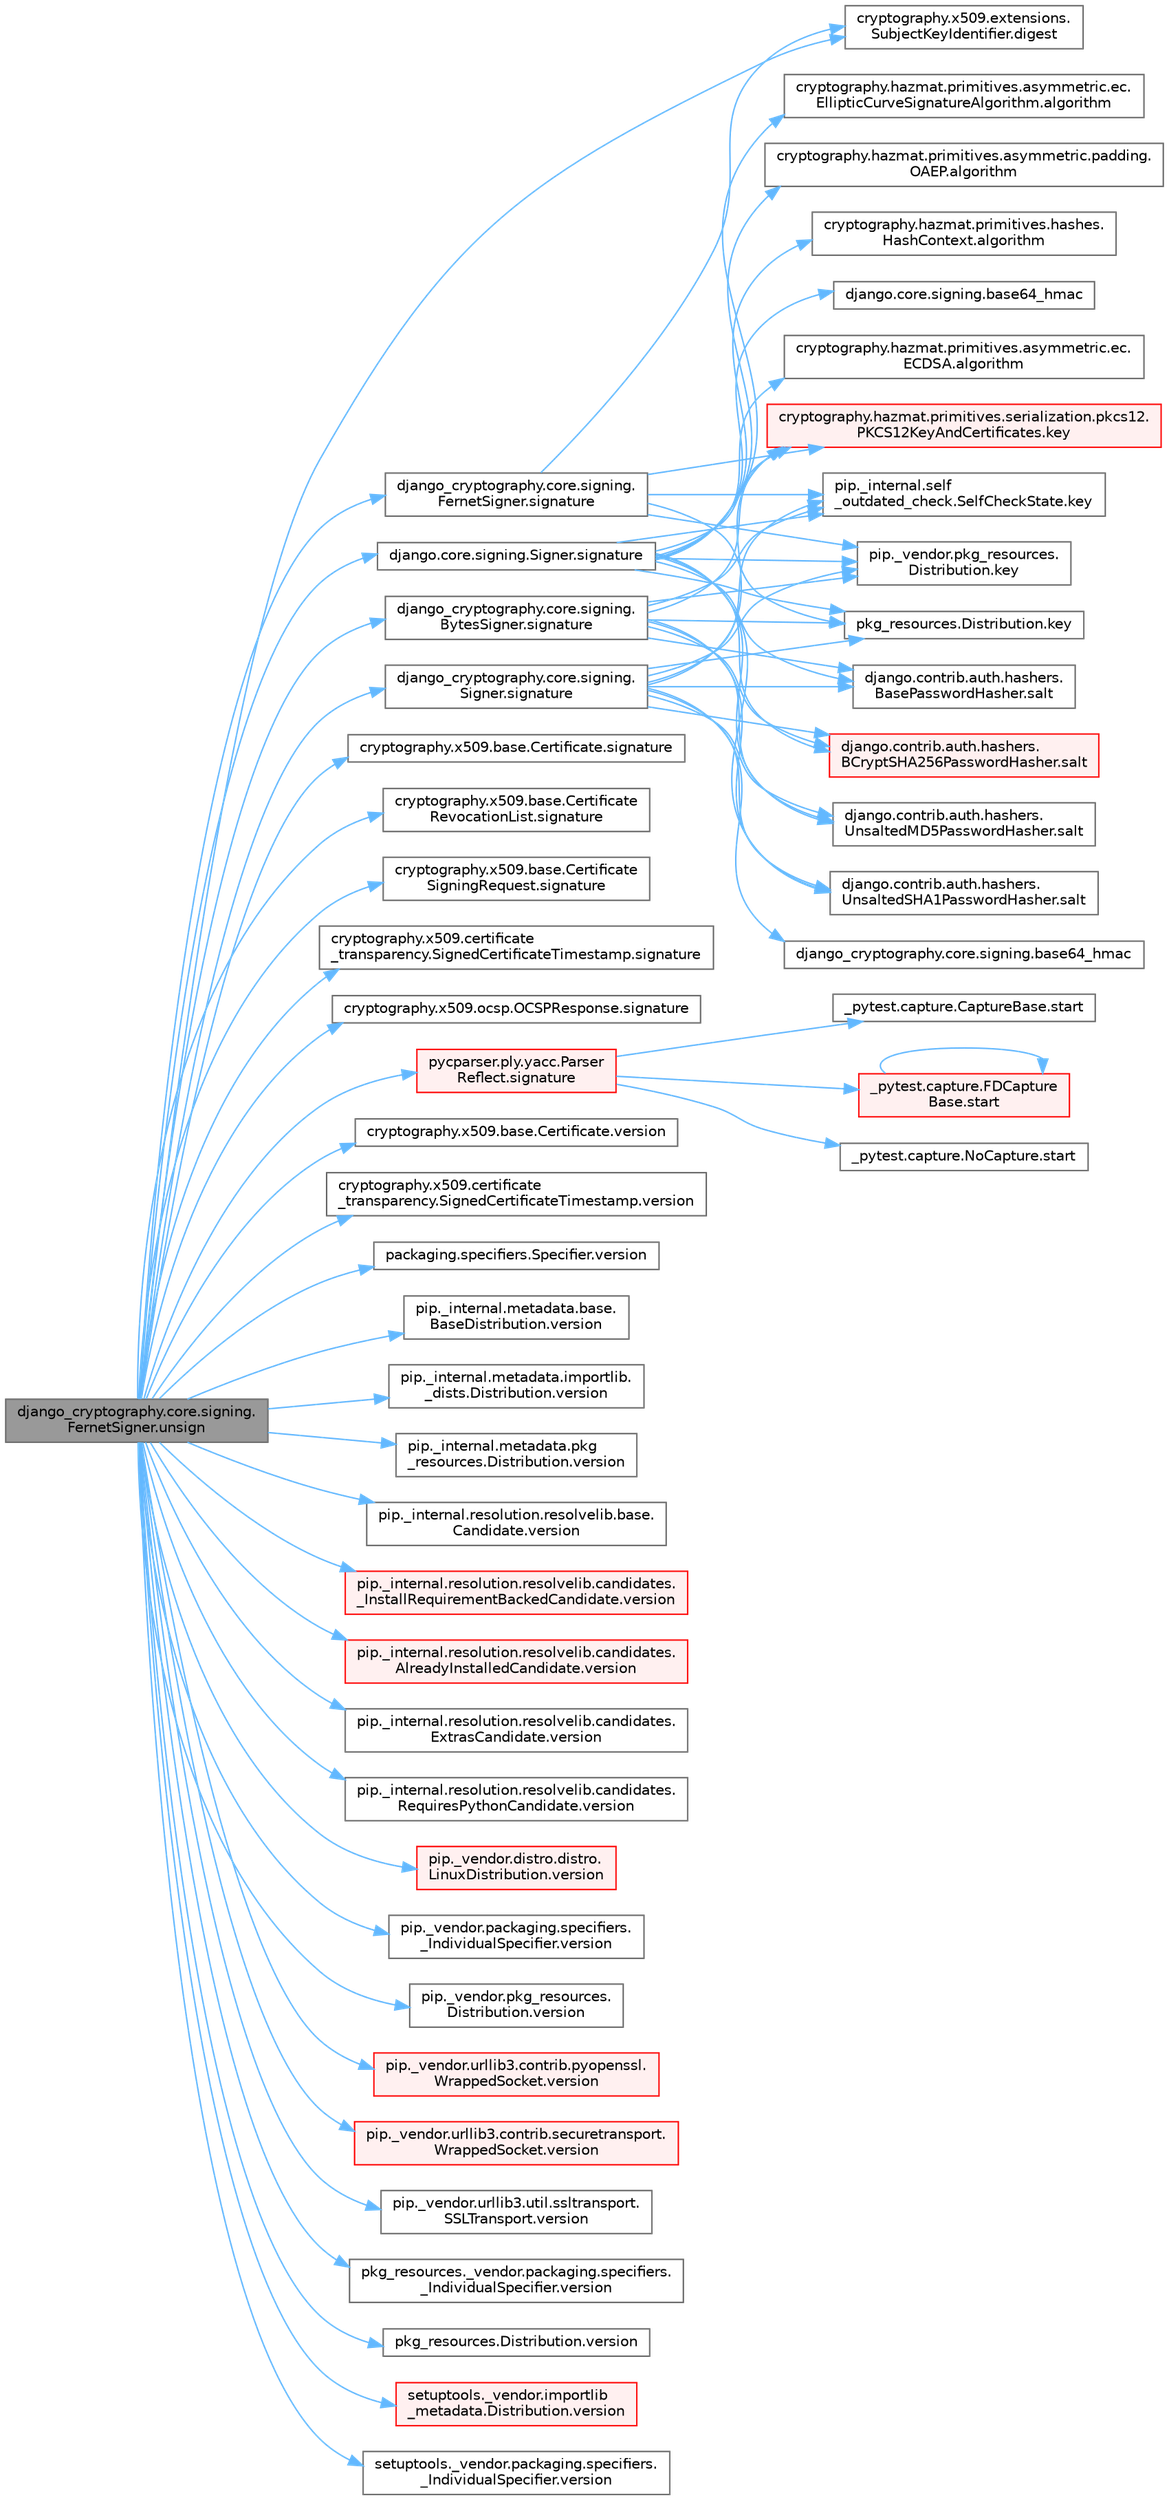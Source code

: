 digraph "django_cryptography.core.signing.FernetSigner.unsign"
{
 // LATEX_PDF_SIZE
  bgcolor="transparent";
  edge [fontname=Helvetica,fontsize=10,labelfontname=Helvetica,labelfontsize=10];
  node [fontname=Helvetica,fontsize=10,shape=box,height=0.2,width=0.4];
  rankdir="LR";
  Node1 [id="Node000001",label="django_cryptography.core.signing.\lFernetSigner.unsign",height=0.2,width=0.4,color="gray40", fillcolor="grey60", style="filled", fontcolor="black",tooltip=" "];
  Node1 -> Node2 [id="edge1_Node000001_Node000002",color="steelblue1",style="solid",tooltip=" "];
  Node2 [id="Node000002",label="cryptography.x509.extensions.\lSubjectKeyIdentifier.digest",height=0.2,width=0.4,color="grey40", fillcolor="white", style="filled",URL="$classcryptography_1_1x509_1_1extensions_1_1_subject_key_identifier.html#a7bc3b4e8d5360d83165d8c309c57f98d",tooltip=" "];
  Node1 -> Node3 [id="edge2_Node000001_Node000003",color="steelblue1",style="solid",tooltip=" "];
  Node3 [id="Node000003",label="cryptography.x509.base.Certificate.signature",height=0.2,width=0.4,color="grey40", fillcolor="white", style="filled",URL="$classcryptography_1_1x509_1_1base_1_1_certificate.html#abe382db1f1477ad37a320347462ba3cd",tooltip=" "];
  Node1 -> Node4 [id="edge3_Node000001_Node000004",color="steelblue1",style="solid",tooltip=" "];
  Node4 [id="Node000004",label="cryptography.x509.base.Certificate\lRevocationList.signature",height=0.2,width=0.4,color="grey40", fillcolor="white", style="filled",URL="$classcryptography_1_1x509_1_1base_1_1_certificate_revocation_list.html#ad0c23769cb190f5a11a1b229d62cb410",tooltip=" "];
  Node1 -> Node5 [id="edge4_Node000001_Node000005",color="steelblue1",style="solid",tooltip=" "];
  Node5 [id="Node000005",label="cryptography.x509.base.Certificate\lSigningRequest.signature",height=0.2,width=0.4,color="grey40", fillcolor="white", style="filled",URL="$classcryptography_1_1x509_1_1base_1_1_certificate_signing_request.html#a2029eee4c35ef65bded299f8b515a4e0",tooltip=" "];
  Node1 -> Node6 [id="edge5_Node000001_Node000006",color="steelblue1",style="solid",tooltip=" "];
  Node6 [id="Node000006",label="cryptography.x509.certificate\l_transparency.SignedCertificateTimestamp.signature",height=0.2,width=0.4,color="grey40", fillcolor="white", style="filled",URL="$classcryptography_1_1x509_1_1certificate__transparency_1_1_signed_certificate_timestamp.html#aa3a086336b0cdba91732d8531fae4a10",tooltip=" "];
  Node1 -> Node7 [id="edge6_Node000001_Node000007",color="steelblue1",style="solid",tooltip=" "];
  Node7 [id="Node000007",label="cryptography.x509.ocsp.OCSPResponse.signature",height=0.2,width=0.4,color="grey40", fillcolor="white", style="filled",URL="$classcryptography_1_1x509_1_1ocsp_1_1_o_c_s_p_response.html#abb37db8ca0b02091036d2dad9476fa5a",tooltip=" "];
  Node1 -> Node8 [id="edge7_Node000001_Node000008",color="steelblue1",style="solid",tooltip=" "];
  Node8 [id="Node000008",label="django.core.signing.Signer.signature",height=0.2,width=0.4,color="grey40", fillcolor="white", style="filled",URL="$classdjango_1_1core_1_1signing_1_1_signer.html#a7f07d25e055e1c12121ac821012efb46",tooltip=" "];
  Node8 -> Node9 [id="edge8_Node000008_Node000009",color="steelblue1",style="solid",tooltip=" "];
  Node9 [id="Node000009",label="cryptography.hazmat.primitives.asymmetric.ec.\lECDSA.algorithm",height=0.2,width=0.4,color="grey40", fillcolor="white", style="filled",URL="$classcryptography_1_1hazmat_1_1primitives_1_1asymmetric_1_1ec_1_1_e_c_d_s_a.html#af8b2ad5654a22d6881ca280f065703ab",tooltip=" "];
  Node8 -> Node10 [id="edge9_Node000008_Node000010",color="steelblue1",style="solid",tooltip=" "];
  Node10 [id="Node000010",label="cryptography.hazmat.primitives.asymmetric.ec.\lEllipticCurveSignatureAlgorithm.algorithm",height=0.2,width=0.4,color="grey40", fillcolor="white", style="filled",URL="$classcryptography_1_1hazmat_1_1primitives_1_1asymmetric_1_1ec_1_1_elliptic_curve_signature_algorithm.html#ac96045f23c0e56192e7e9e071d3ed60a",tooltip=" "];
  Node8 -> Node11 [id="edge10_Node000008_Node000011",color="steelblue1",style="solid",tooltip=" "];
  Node11 [id="Node000011",label="cryptography.hazmat.primitives.asymmetric.padding.\lOAEP.algorithm",height=0.2,width=0.4,color="grey40", fillcolor="white", style="filled",URL="$classcryptography_1_1hazmat_1_1primitives_1_1asymmetric_1_1padding_1_1_o_a_e_p.html#ad6f452615df34bef1b5a039c8fb5e11e",tooltip=" "];
  Node8 -> Node12 [id="edge11_Node000008_Node000012",color="steelblue1",style="solid",tooltip=" "];
  Node12 [id="Node000012",label="cryptography.hazmat.primitives.hashes.\lHashContext.algorithm",height=0.2,width=0.4,color="grey40", fillcolor="white", style="filled",URL="$classcryptography_1_1hazmat_1_1primitives_1_1hashes_1_1_hash_context.html#af82b9ea0836393b48314ae5c78191c66",tooltip=" "];
  Node8 -> Node13 [id="edge12_Node000008_Node000013",color="steelblue1",style="solid",tooltip=" "];
  Node13 [id="Node000013",label="django.core.signing.base64_hmac",height=0.2,width=0.4,color="grey40", fillcolor="white", style="filled",URL="$namespacedjango_1_1core_1_1signing.html#ae2baef9a89fd334f29f78213187c2da7",tooltip=" "];
  Node8 -> Node14 [id="edge13_Node000008_Node000014",color="steelblue1",style="solid",tooltip=" "];
  Node14 [id="Node000014",label="cryptography.hazmat.primitives.serialization.pkcs12.\lPKCS12KeyAndCertificates.key",height=0.2,width=0.4,color="red", fillcolor="#FFF0F0", style="filled",URL="$classcryptography_1_1hazmat_1_1primitives_1_1serialization_1_1pkcs12_1_1_p_k_c_s12_key_and_certificates.html#a68c96f0159db00a916d17639b9971216",tooltip=" "];
  Node8 -> Node16 [id="edge14_Node000008_Node000016",color="steelblue1",style="solid",tooltip=" "];
  Node16 [id="Node000016",label="pip._internal.self\l_outdated_check.SelfCheckState.key",height=0.2,width=0.4,color="grey40", fillcolor="white", style="filled",URL="$classpip_1_1__internal_1_1self__outdated__check_1_1_self_check_state.html#aa0b308aa8fb5e715fe0f904b41d19e5b",tooltip=" "];
  Node8 -> Node17 [id="edge15_Node000008_Node000017",color="steelblue1",style="solid",tooltip=" "];
  Node17 [id="Node000017",label="pip._vendor.pkg_resources.\lDistribution.key",height=0.2,width=0.4,color="grey40", fillcolor="white", style="filled",URL="$classpip_1_1__vendor_1_1pkg__resources_1_1_distribution.html#a9e24924b9eaf20e2250120469bea67ee",tooltip=" "];
  Node8 -> Node18 [id="edge16_Node000008_Node000018",color="steelblue1",style="solid",tooltip=" "];
  Node18 [id="Node000018",label="pkg_resources.Distribution.key",height=0.2,width=0.4,color="grey40", fillcolor="white", style="filled",URL="$classpkg__resources_1_1_distribution.html#a221743d4b30a8c53cd7fe9feeb12366a",tooltip=" "];
  Node8 -> Node19 [id="edge17_Node000008_Node000019",color="steelblue1",style="solid",tooltip=" "];
  Node19 [id="Node000019",label="django.contrib.auth.hashers.\lBasePasswordHasher.salt",height=0.2,width=0.4,color="grey40", fillcolor="white", style="filled",URL="$classdjango_1_1contrib_1_1auth_1_1hashers_1_1_base_password_hasher.html#a384b33ba4e26a793993f9f7b4e12c09c",tooltip=" "];
  Node8 -> Node20 [id="edge18_Node000008_Node000020",color="steelblue1",style="solid",tooltip=" "];
  Node20 [id="Node000020",label="django.contrib.auth.hashers.\lBCryptSHA256PasswordHasher.salt",height=0.2,width=0.4,color="red", fillcolor="#FFF0F0", style="filled",URL="$classdjango_1_1contrib_1_1auth_1_1hashers_1_1_b_crypt_s_h_a256_password_hasher.html#a8bf9448c637933b786cf0fd4dfa3b346",tooltip=" "];
  Node8 -> Node4535 [id="edge19_Node000008_Node004535",color="steelblue1",style="solid",tooltip=" "];
  Node4535 [id="Node004535",label="django.contrib.auth.hashers.\lUnsaltedMD5PasswordHasher.salt",height=0.2,width=0.4,color="grey40", fillcolor="white", style="filled",URL="$classdjango_1_1contrib_1_1auth_1_1hashers_1_1_unsalted_m_d5_password_hasher.html#a55ec2ff3aa556a85961548c66bc9650a",tooltip=" "];
  Node8 -> Node4536 [id="edge20_Node000008_Node004536",color="steelblue1",style="solid",tooltip=" "];
  Node4536 [id="Node004536",label="django.contrib.auth.hashers.\lUnsaltedSHA1PasswordHasher.salt",height=0.2,width=0.4,color="grey40", fillcolor="white", style="filled",URL="$classdjango_1_1contrib_1_1auth_1_1hashers_1_1_unsalted_s_h_a1_password_hasher.html#a3963b9e4bd48e30c9d7dca880da4e1fc",tooltip=" "];
  Node1 -> Node4537 [id="edge21_Node000001_Node004537",color="steelblue1",style="solid",tooltip=" "];
  Node4537 [id="Node004537",label="django_cryptography.core.signing.\lBytesSigner.signature",height=0.2,width=0.4,color="grey40", fillcolor="white", style="filled",URL="$classdjango__cryptography_1_1core_1_1signing_1_1_bytes_signer.html#a90cc9a96f9ef73301790d9762e653f19",tooltip=" "];
  Node4537 -> Node14 [id="edge22_Node004537_Node000014",color="steelblue1",style="solid",tooltip=" "];
  Node4537 -> Node16 [id="edge23_Node004537_Node000016",color="steelblue1",style="solid",tooltip=" "];
  Node4537 -> Node17 [id="edge24_Node004537_Node000017",color="steelblue1",style="solid",tooltip=" "];
  Node4537 -> Node18 [id="edge25_Node004537_Node000018",color="steelblue1",style="solid",tooltip=" "];
  Node4537 -> Node19 [id="edge26_Node004537_Node000019",color="steelblue1",style="solid",tooltip=" "];
  Node4537 -> Node20 [id="edge27_Node004537_Node000020",color="steelblue1",style="solid",tooltip=" "];
  Node4537 -> Node4535 [id="edge28_Node004537_Node004535",color="steelblue1",style="solid",tooltip=" "];
  Node4537 -> Node4536 [id="edge29_Node004537_Node004536",color="steelblue1",style="solid",tooltip=" "];
  Node1 -> Node4538 [id="edge30_Node000001_Node004538",color="steelblue1",style="solid",tooltip=" "];
  Node4538 [id="Node004538",label="django_cryptography.core.signing.\lFernetSigner.signature",height=0.2,width=0.4,color="grey40", fillcolor="white", style="filled",URL="$classdjango__cryptography_1_1core_1_1signing_1_1_fernet_signer.html#a0912526a3736344cb70cb986f6ed9ae7",tooltip=" "];
  Node4538 -> Node2 [id="edge31_Node004538_Node000002",color="steelblue1",style="solid",tooltip=" "];
  Node4538 -> Node14 [id="edge32_Node004538_Node000014",color="steelblue1",style="solid",tooltip=" "];
  Node4538 -> Node16 [id="edge33_Node004538_Node000016",color="steelblue1",style="solid",tooltip=" "];
  Node4538 -> Node17 [id="edge34_Node004538_Node000017",color="steelblue1",style="solid",tooltip=" "];
  Node4538 -> Node18 [id="edge35_Node004538_Node000018",color="steelblue1",style="solid",tooltip=" "];
  Node1 -> Node4539 [id="edge36_Node000001_Node004539",color="steelblue1",style="solid",tooltip=" "];
  Node4539 [id="Node004539",label="django_cryptography.core.signing.\lSigner.signature",height=0.2,width=0.4,color="grey40", fillcolor="white", style="filled",URL="$classdjango__cryptography_1_1core_1_1signing_1_1_signer.html#ad71de574e6dffcf1fab21a8ecac7c516",tooltip=" "];
  Node4539 -> Node4540 [id="edge37_Node004539_Node004540",color="steelblue1",style="solid",tooltip=" "];
  Node4540 [id="Node004540",label="django_cryptography.core.signing.base64_hmac",height=0.2,width=0.4,color="grey40", fillcolor="white", style="filled",URL="$namespacedjango__cryptography_1_1core_1_1signing.html#ae98a96093c40965aaba90c1fe121efb2",tooltip=" "];
  Node4539 -> Node14 [id="edge38_Node004539_Node000014",color="steelblue1",style="solid",tooltip=" "];
  Node4539 -> Node16 [id="edge39_Node004539_Node000016",color="steelblue1",style="solid",tooltip=" "];
  Node4539 -> Node17 [id="edge40_Node004539_Node000017",color="steelblue1",style="solid",tooltip=" "];
  Node4539 -> Node18 [id="edge41_Node004539_Node000018",color="steelblue1",style="solid",tooltip=" "];
  Node4539 -> Node19 [id="edge42_Node004539_Node000019",color="steelblue1",style="solid",tooltip=" "];
  Node4539 -> Node20 [id="edge43_Node004539_Node000020",color="steelblue1",style="solid",tooltip=" "];
  Node4539 -> Node4535 [id="edge44_Node004539_Node004535",color="steelblue1",style="solid",tooltip=" "];
  Node4539 -> Node4536 [id="edge45_Node004539_Node004536",color="steelblue1",style="solid",tooltip=" "];
  Node1 -> Node4541 [id="edge46_Node000001_Node004541",color="steelblue1",style="solid",tooltip=" "];
  Node4541 [id="Node004541",label="pycparser.ply.yacc.Parser\lReflect.signature",height=0.2,width=0.4,color="red", fillcolor="#FFF0F0", style="filled",URL="$classpycparser_1_1ply_1_1yacc_1_1_parser_reflect.html#a525f61d23491eeae554ac65afedd0a5b",tooltip=" "];
  Node4541 -> Node1447 [id="edge47_Node004541_Node001447",color="steelblue1",style="solid",tooltip=" "];
  Node1447 [id="Node001447",label="_pytest.capture.CaptureBase.start",height=0.2,width=0.4,color="grey40", fillcolor="white", style="filled",URL="$class__pytest_1_1capture_1_1_capture_base.html#aa950255d21f396239be8f4f8ce14e8c9",tooltip=" "];
  Node4541 -> Node1448 [id="edge48_Node004541_Node001448",color="steelblue1",style="solid",tooltip=" "];
  Node1448 [id="Node001448",label="_pytest.capture.FDCapture\lBase.start",height=0.2,width=0.4,color="red", fillcolor="#FFF0F0", style="filled",URL="$class__pytest_1_1capture_1_1_f_d_capture_base.html#a2222a82f00c20f3946eaa6d6830b2acb",tooltip=" "];
  Node1448 -> Node1448 [id="edge49_Node001448_Node001448",color="steelblue1",style="solid",tooltip=" "];
  Node4541 -> Node1449 [id="edge50_Node004541_Node001449",color="steelblue1",style="solid",tooltip=" "];
  Node1449 [id="Node001449",label="_pytest.capture.NoCapture.start",height=0.2,width=0.4,color="grey40", fillcolor="white", style="filled",URL="$class__pytest_1_1capture_1_1_no_capture.html#a4bf9401cf575894cabf249a3d0d358e1",tooltip=" "];
  Node1 -> Node601 [id="edge51_Node000001_Node000601",color="steelblue1",style="solid",tooltip=" "];
  Node601 [id="Node000601",label="cryptography.x509.base.Certificate.version",height=0.2,width=0.4,color="grey40", fillcolor="white", style="filled",URL="$classcryptography_1_1x509_1_1base_1_1_certificate.html#a409d340d01bf8acdd9790f6321f1b283",tooltip=" "];
  Node1 -> Node602 [id="edge52_Node000001_Node000602",color="steelblue1",style="solid",tooltip=" "];
  Node602 [id="Node000602",label="cryptography.x509.certificate\l_transparency.SignedCertificateTimestamp.version",height=0.2,width=0.4,color="grey40", fillcolor="white", style="filled",URL="$classcryptography_1_1x509_1_1certificate__transparency_1_1_signed_certificate_timestamp.html#a19434e4df91aa32c7b4654a16a672c8b",tooltip=" "];
  Node1 -> Node603 [id="edge53_Node000001_Node000603",color="steelblue1",style="solid",tooltip=" "];
  Node603 [id="Node000603",label="packaging.specifiers.Specifier.version",height=0.2,width=0.4,color="grey40", fillcolor="white", style="filled",URL="$classpackaging_1_1specifiers_1_1_specifier.html#a362b16f4c6f1f24b6b20b59b35d4689e",tooltip=" "];
  Node1 -> Node604 [id="edge54_Node000001_Node000604",color="steelblue1",style="solid",tooltip=" "];
  Node604 [id="Node000604",label="pip._internal.metadata.base.\lBaseDistribution.version",height=0.2,width=0.4,color="grey40", fillcolor="white", style="filled",URL="$classpip_1_1__internal_1_1metadata_1_1base_1_1_base_distribution.html#af4024115351223c1472e72e4c17da2fc",tooltip=" "];
  Node1 -> Node605 [id="edge55_Node000001_Node000605",color="steelblue1",style="solid",tooltip=" "];
  Node605 [id="Node000605",label="pip._internal.metadata.importlib.\l_dists.Distribution.version",height=0.2,width=0.4,color="grey40", fillcolor="white", style="filled",URL="$classpip_1_1__internal_1_1metadata_1_1importlib_1_1__dists_1_1_distribution.html#abd95316132f93c875260264dd5ae2513",tooltip=" "];
  Node1 -> Node606 [id="edge56_Node000001_Node000606",color="steelblue1",style="solid",tooltip=" "];
  Node606 [id="Node000606",label="pip._internal.metadata.pkg\l_resources.Distribution.version",height=0.2,width=0.4,color="grey40", fillcolor="white", style="filled",URL="$classpip_1_1__internal_1_1metadata_1_1pkg__resources_1_1_distribution.html#ac83e189aa08d2465284bb5d465190dde",tooltip=" "];
  Node1 -> Node607 [id="edge57_Node000001_Node000607",color="steelblue1",style="solid",tooltip=" "];
  Node607 [id="Node000607",label="pip._internal.resolution.resolvelib.base.\lCandidate.version",height=0.2,width=0.4,color="grey40", fillcolor="white", style="filled",URL="$classpip_1_1__internal_1_1resolution_1_1resolvelib_1_1base_1_1_candidate.html#a9c16dfa9e4f9aefc73ba5e64b22a8475",tooltip=" "];
  Node1 -> Node608 [id="edge58_Node000001_Node000608",color="steelblue1",style="solid",tooltip=" "];
  Node608 [id="Node000608",label="pip._internal.resolution.resolvelib.candidates.\l_InstallRequirementBackedCandidate.version",height=0.2,width=0.4,color="red", fillcolor="#FFF0F0", style="filled",URL="$classpip_1_1__internal_1_1resolution_1_1resolvelib_1_1candidates_1_1___install_requirement_backed_candidate.html#a4f4a974e66da6155fd19dedc8149f7a9",tooltip=" "];
  Node1 -> Node609 [id="edge59_Node000001_Node000609",color="steelblue1",style="solid",tooltip=" "];
  Node609 [id="Node000609",label="pip._internal.resolution.resolvelib.candidates.\lAlreadyInstalledCandidate.version",height=0.2,width=0.4,color="red", fillcolor="#FFF0F0", style="filled",URL="$classpip_1_1__internal_1_1resolution_1_1resolvelib_1_1candidates_1_1_already_installed_candidate.html#a00f06d15e6d65f9278521c4818effeef",tooltip=" "];
  Node1 -> Node610 [id="edge60_Node000001_Node000610",color="steelblue1",style="solid",tooltip=" "];
  Node610 [id="Node000610",label="pip._internal.resolution.resolvelib.candidates.\lExtrasCandidate.version",height=0.2,width=0.4,color="grey40", fillcolor="white", style="filled",URL="$classpip_1_1__internal_1_1resolution_1_1resolvelib_1_1candidates_1_1_extras_candidate.html#afd11c944b3a60218acccf10656b4c59e",tooltip=" "];
  Node1 -> Node611 [id="edge61_Node000001_Node000611",color="steelblue1",style="solid",tooltip=" "];
  Node611 [id="Node000611",label="pip._internal.resolution.resolvelib.candidates.\lRequiresPythonCandidate.version",height=0.2,width=0.4,color="grey40", fillcolor="white", style="filled",URL="$classpip_1_1__internal_1_1resolution_1_1resolvelib_1_1candidates_1_1_requires_python_candidate.html#a2ec46fa71f2669b413ba5b9943c19dfc",tooltip=" "];
  Node1 -> Node612 [id="edge62_Node000001_Node000612",color="steelblue1",style="solid",tooltip=" "];
  Node612 [id="Node000612",label="pip._vendor.distro.distro.\lLinuxDistribution.version",height=0.2,width=0.4,color="red", fillcolor="#FFF0F0", style="filled",URL="$classpip_1_1__vendor_1_1distro_1_1distro_1_1_linux_distribution.html#a35f4d1557d49774f4cb5c3f52fca0676",tooltip=" "];
  Node1 -> Node617 [id="edge63_Node000001_Node000617",color="steelblue1",style="solid",tooltip=" "];
  Node617 [id="Node000617",label="pip._vendor.packaging.specifiers.\l_IndividualSpecifier.version",height=0.2,width=0.4,color="grey40", fillcolor="white", style="filled",URL="$classpip_1_1__vendor_1_1packaging_1_1specifiers_1_1___individual_specifier.html#a5f58dee6bcf78651ae53becf5ee2f682",tooltip=" "];
  Node1 -> Node618 [id="edge64_Node000001_Node000618",color="steelblue1",style="solid",tooltip=" "];
  Node618 [id="Node000618",label="pip._vendor.pkg_resources.\lDistribution.version",height=0.2,width=0.4,color="grey40", fillcolor="white", style="filled",URL="$classpip_1_1__vendor_1_1pkg__resources_1_1_distribution.html#a783cf8eb18dd829ab29f7d5d44185374",tooltip=" "];
  Node1 -> Node619 [id="edge65_Node000001_Node000619",color="steelblue1",style="solid",tooltip=" "];
  Node619 [id="Node000619",label="pip._vendor.urllib3.contrib.pyopenssl.\lWrappedSocket.version",height=0.2,width=0.4,color="red", fillcolor="#FFF0F0", style="filled",URL="$classpip_1_1__vendor_1_1urllib3_1_1contrib_1_1pyopenssl_1_1_wrapped_socket.html#a87d465579dce4c65898d6b9fb49280d7",tooltip=" "];
  Node1 -> Node622 [id="edge66_Node000001_Node000622",color="steelblue1",style="solid",tooltip=" "];
  Node622 [id="Node000622",label="pip._vendor.urllib3.contrib.securetransport.\lWrappedSocket.version",height=0.2,width=0.4,color="red", fillcolor="#FFF0F0", style="filled",URL="$classpip_1_1__vendor_1_1urllib3_1_1contrib_1_1securetransport_1_1_wrapped_socket.html#accb4ff03401dc8f1355a29ed9da90101",tooltip=" "];
  Node1 -> Node625 [id="edge67_Node000001_Node000625",color="steelblue1",style="solid",tooltip=" "];
  Node625 [id="Node000625",label="pip._vendor.urllib3.util.ssltransport.\lSSLTransport.version",height=0.2,width=0.4,color="grey40", fillcolor="white", style="filled",URL="$classpip_1_1__vendor_1_1urllib3_1_1util_1_1ssltransport_1_1_s_s_l_transport.html#ac87ccb5563ce5ed172b1397afcbadd69",tooltip=" "];
  Node1 -> Node626 [id="edge68_Node000001_Node000626",color="steelblue1",style="solid",tooltip=" "];
  Node626 [id="Node000626",label="pkg_resources._vendor.packaging.specifiers.\l_IndividualSpecifier.version",height=0.2,width=0.4,color="grey40", fillcolor="white", style="filled",URL="$classpkg__resources_1_1__vendor_1_1packaging_1_1specifiers_1_1___individual_specifier.html#af1fa63fc2047fd4dfb4f8128fc1d74ce",tooltip=" "];
  Node1 -> Node627 [id="edge69_Node000001_Node000627",color="steelblue1",style="solid",tooltip=" "];
  Node627 [id="Node000627",label="pkg_resources.Distribution.version",height=0.2,width=0.4,color="grey40", fillcolor="white", style="filled",URL="$classpkg__resources_1_1_distribution.html#a04061ef28a853f4c77f4b64cba1e4ed7",tooltip=" "];
  Node1 -> Node628 [id="edge70_Node000001_Node000628",color="steelblue1",style="solid",tooltip=" "];
  Node628 [id="Node000628",label="setuptools._vendor.importlib\l_metadata.Distribution.version",height=0.2,width=0.4,color="red", fillcolor="#FFF0F0", style="filled",URL="$classsetuptools_1_1__vendor_1_1importlib__metadata_1_1_distribution.html#a7c335c158718e634680c2c3ca271962e",tooltip=" "];
  Node1 -> Node1031 [id="edge71_Node000001_Node001031",color="steelblue1",style="solid",tooltip=" "];
  Node1031 [id="Node001031",label="setuptools._vendor.packaging.specifiers.\l_IndividualSpecifier.version",height=0.2,width=0.4,color="grey40", fillcolor="white", style="filled",URL="$classsetuptools_1_1__vendor_1_1packaging_1_1specifiers_1_1___individual_specifier.html#a9abd6ec6aea6456233c7c454c171dcbf",tooltip=" "];
}

